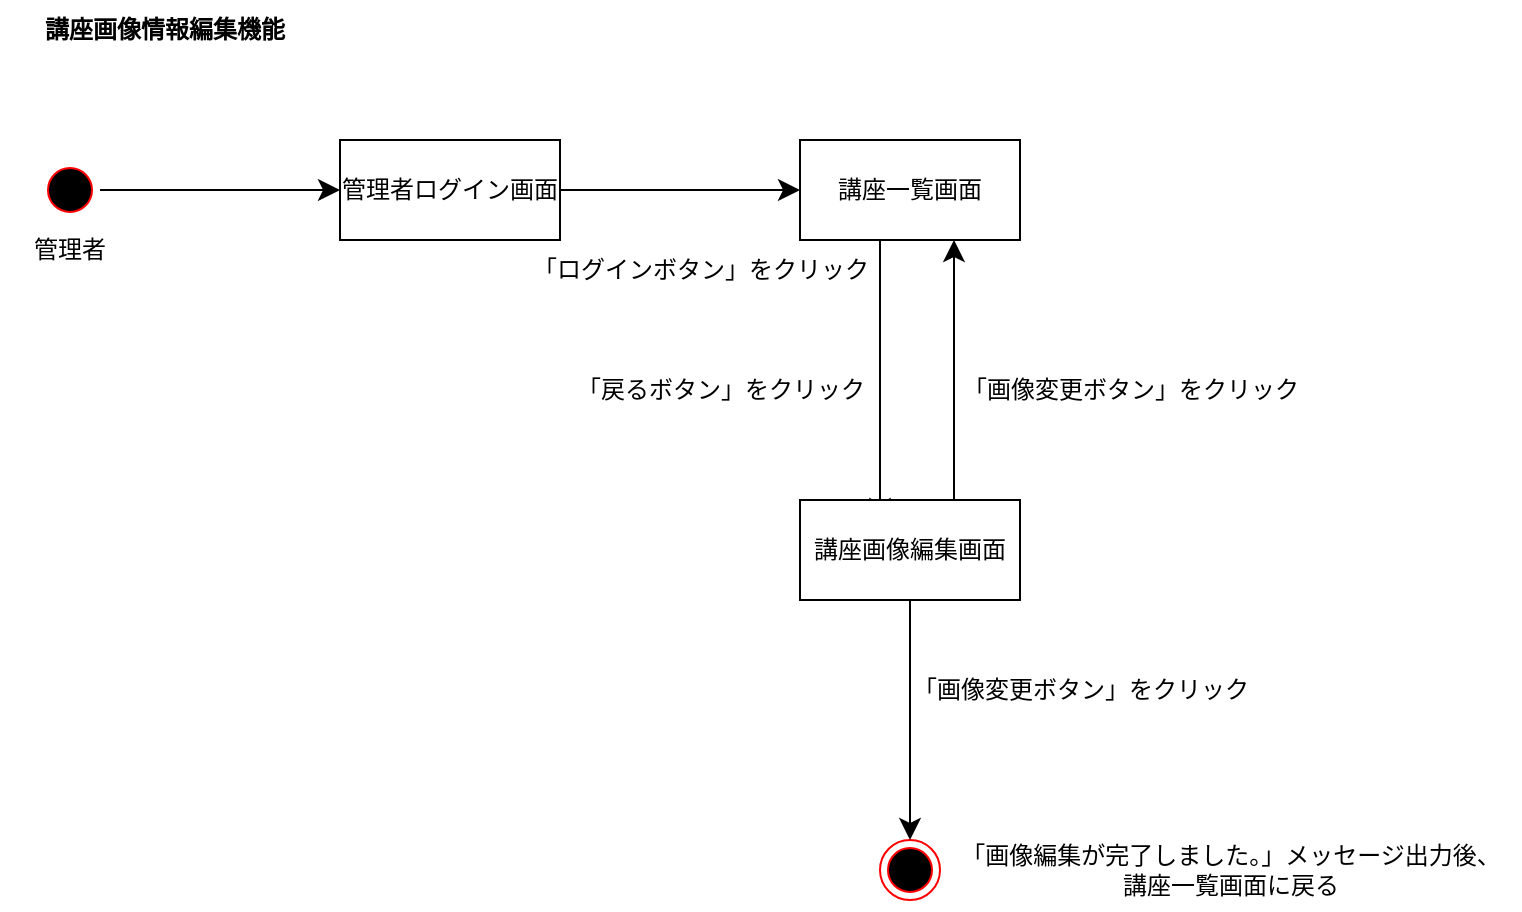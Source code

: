 <mxfile version="21.7.0" type="device">
  <diagram name="페이지-1" id="Z6Ct1N_wJwdlQKyPhpvo">
    <mxGraphModel dx="1396" dy="1218" grid="1" gridSize="10" guides="1" tooltips="1" connect="1" arrows="1" fold="1" page="0" pageScale="1" pageWidth="827" pageHeight="1169" math="0" shadow="0">
      <root>
        <mxCell id="0" />
        <mxCell id="1" parent="0" />
        <mxCell id="STxH4XwOeEqbzBBw3oPl-2" value="" style="ellipse;html=1;shape=startState;fillColor=#000000;strokeColor=#FF0000;fontSize=16;" parent="1" vertex="1">
          <mxGeometry x="-100" y="-260" width="30" height="30" as="geometry" />
        </mxCell>
        <mxCell id="STxH4XwOeEqbzBBw3oPl-4" value="" style="ellipse;html=1;shape=endState;fillColor=#000000;strokeColor=#ff0000;fontSize=16;" parent="1" vertex="1">
          <mxGeometry x="320" y="80" width="30" height="30" as="geometry" />
        </mxCell>
        <mxCell id="STxH4XwOeEqbzBBw3oPl-5" value="管理者" style="text;html=1;strokeColor=none;fillColor=none;align=center;verticalAlign=middle;whiteSpace=wrap;rounded=0;fontSize=12;" parent="1" vertex="1">
          <mxGeometry x="-115" y="-230" width="60" height="30" as="geometry" />
        </mxCell>
        <mxCell id="STxH4XwOeEqbzBBw3oPl-6" value="管理者ログイン画面" style="html=1;whiteSpace=wrap;" parent="1" vertex="1">
          <mxGeometry x="50" y="-270" width="110" height="50" as="geometry" />
        </mxCell>
        <mxCell id="STxH4XwOeEqbzBBw3oPl-8" value="講座一覧画面" style="html=1;whiteSpace=wrap;" parent="1" vertex="1">
          <mxGeometry x="280" y="-270" width="110" height="50" as="geometry" />
        </mxCell>
        <mxCell id="STxH4XwOeEqbzBBw3oPl-10" value="講座画像情報編集機能" style="text;html=1;strokeColor=none;fillColor=none;align=center;verticalAlign=middle;whiteSpace=wrap;rounded=0;fontSize=12;fontStyle=1" parent="1" vertex="1">
          <mxGeometry x="-120" y="-340" width="165" height="30" as="geometry" />
        </mxCell>
        <mxCell id="STxH4XwOeEqbzBBw3oPl-11" value="" style="endArrow=classic;html=1;rounded=0;fontSize=12;startSize=8;endSize=8;curved=1;exitX=1;exitY=0.5;exitDx=0;exitDy=0;entryX=0;entryY=0.5;entryDx=0;entryDy=0;" parent="1" source="STxH4XwOeEqbzBBw3oPl-2" target="STxH4XwOeEqbzBBw3oPl-6" edge="1">
          <mxGeometry width="50" height="50" relative="1" as="geometry">
            <mxPoint x="290" y="-250" as="sourcePoint" />
            <mxPoint x="340" y="-300" as="targetPoint" />
          </mxGeometry>
        </mxCell>
        <mxCell id="STxH4XwOeEqbzBBw3oPl-12" value="" style="endArrow=classic;html=1;rounded=0;fontSize=12;startSize=8;endSize=8;curved=1;exitX=0.7;exitY=0.06;exitDx=0;exitDy=0;exitPerimeter=0;entryX=0.7;entryY=1;entryDx=0;entryDy=0;entryPerimeter=0;" parent="1" source="STxH4XwOeEqbzBBw3oPl-16" target="STxH4XwOeEqbzBBw3oPl-8" edge="1">
          <mxGeometry width="50" height="50" relative="1" as="geometry">
            <mxPoint x="290" y="-330" as="sourcePoint" />
            <mxPoint x="377" y="-210" as="targetPoint" />
          </mxGeometry>
        </mxCell>
        <mxCell id="STxH4XwOeEqbzBBw3oPl-13" value="" style="endArrow=classic;html=1;rounded=0;fontSize=12;startSize=8;endSize=8;curved=1;exitX=0.5;exitY=1;exitDx=0;exitDy=0;entryX=0.5;entryY=0;entryDx=0;entryDy=0;" parent="1" source="STxH4XwOeEqbzBBw3oPl-16" target="STxH4XwOeEqbzBBw3oPl-4" edge="1">
          <mxGeometry width="50" height="50" relative="1" as="geometry">
            <mxPoint x="450" y="10" as="sourcePoint" />
            <mxPoint x="500" y="-40" as="targetPoint" />
          </mxGeometry>
        </mxCell>
        <mxCell id="STxH4XwOeEqbzBBw3oPl-14" value="" style="endArrow=classic;html=1;rounded=0;fontSize=12;startSize=8;endSize=8;curved=1;exitX=0.5;exitY=1;exitDx=0;exitDy=0;" parent="1" edge="1">
          <mxGeometry width="50" height="50" relative="1" as="geometry">
            <mxPoint x="320" y="-220" as="sourcePoint" />
            <mxPoint x="320" y="-80" as="targetPoint" />
          </mxGeometry>
        </mxCell>
        <mxCell id="STxH4XwOeEqbzBBw3oPl-15" value="" style="endArrow=classic;html=1;rounded=0;fontSize=12;startSize=8;endSize=8;curved=1;exitX=1;exitY=0.5;exitDx=0;exitDy=0;entryX=0;entryY=0.5;entryDx=0;entryDy=0;" parent="1" source="STxH4XwOeEqbzBBw3oPl-6" target="STxH4XwOeEqbzBBw3oPl-8" edge="1">
          <mxGeometry width="50" height="50" relative="1" as="geometry">
            <mxPoint x="160" y="-300" as="sourcePoint" />
            <mxPoint x="210" y="-350" as="targetPoint" />
          </mxGeometry>
        </mxCell>
        <mxCell id="STxH4XwOeEqbzBBw3oPl-16" value="講座画像編集画面" style="html=1;whiteSpace=wrap;" parent="1" vertex="1">
          <mxGeometry x="280" y="-90" width="110" height="50" as="geometry" />
        </mxCell>
        <mxCell id="STxH4XwOeEqbzBBw3oPl-17" value="「戻るボタン」をクリック" style="text;html=1;align=center;verticalAlign=middle;resizable=0;points=[];autosize=1;strokeColor=none;fillColor=none;" parent="1" vertex="1">
          <mxGeometry x="160" y="-160" width="160" height="30" as="geometry" />
        </mxCell>
        <mxCell id="STxH4XwOeEqbzBBw3oPl-18" value="「画像変更ボタン」をクリック" style="text;html=1;align=center;verticalAlign=middle;resizable=0;points=[];autosize=1;strokeColor=none;fillColor=none;" parent="1" vertex="1">
          <mxGeometry x="355" y="-160" width="180" height="30" as="geometry" />
        </mxCell>
        <mxCell id="STxH4XwOeEqbzBBw3oPl-19" value="「画像変更ボタン」をクリック" style="text;html=1;align=center;verticalAlign=middle;resizable=0;points=[];autosize=1;strokeColor=none;fillColor=none;" parent="1" vertex="1">
          <mxGeometry x="330" y="-10" width="180" height="30" as="geometry" />
        </mxCell>
        <mxCell id="STxH4XwOeEqbzBBw3oPl-20" value="「ログインボタン」をクリック" style="text;html=1;align=center;verticalAlign=middle;resizable=0;points=[];autosize=1;strokeColor=none;fillColor=none;" parent="1" vertex="1">
          <mxGeometry x="140" y="-220" width="180" height="30" as="geometry" />
        </mxCell>
        <mxCell id="STxH4XwOeEqbzBBw3oPl-21" value="「画像編集が完了しました。」メッセージ出力後、&lt;br&gt;講座一覧画面に戻る" style="text;html=1;align=center;verticalAlign=middle;resizable=0;points=[];autosize=1;strokeColor=none;fillColor=none;" parent="1" vertex="1">
          <mxGeometry x="350" y="75" width="290" height="40" as="geometry" />
        </mxCell>
      </root>
    </mxGraphModel>
  </diagram>
</mxfile>
